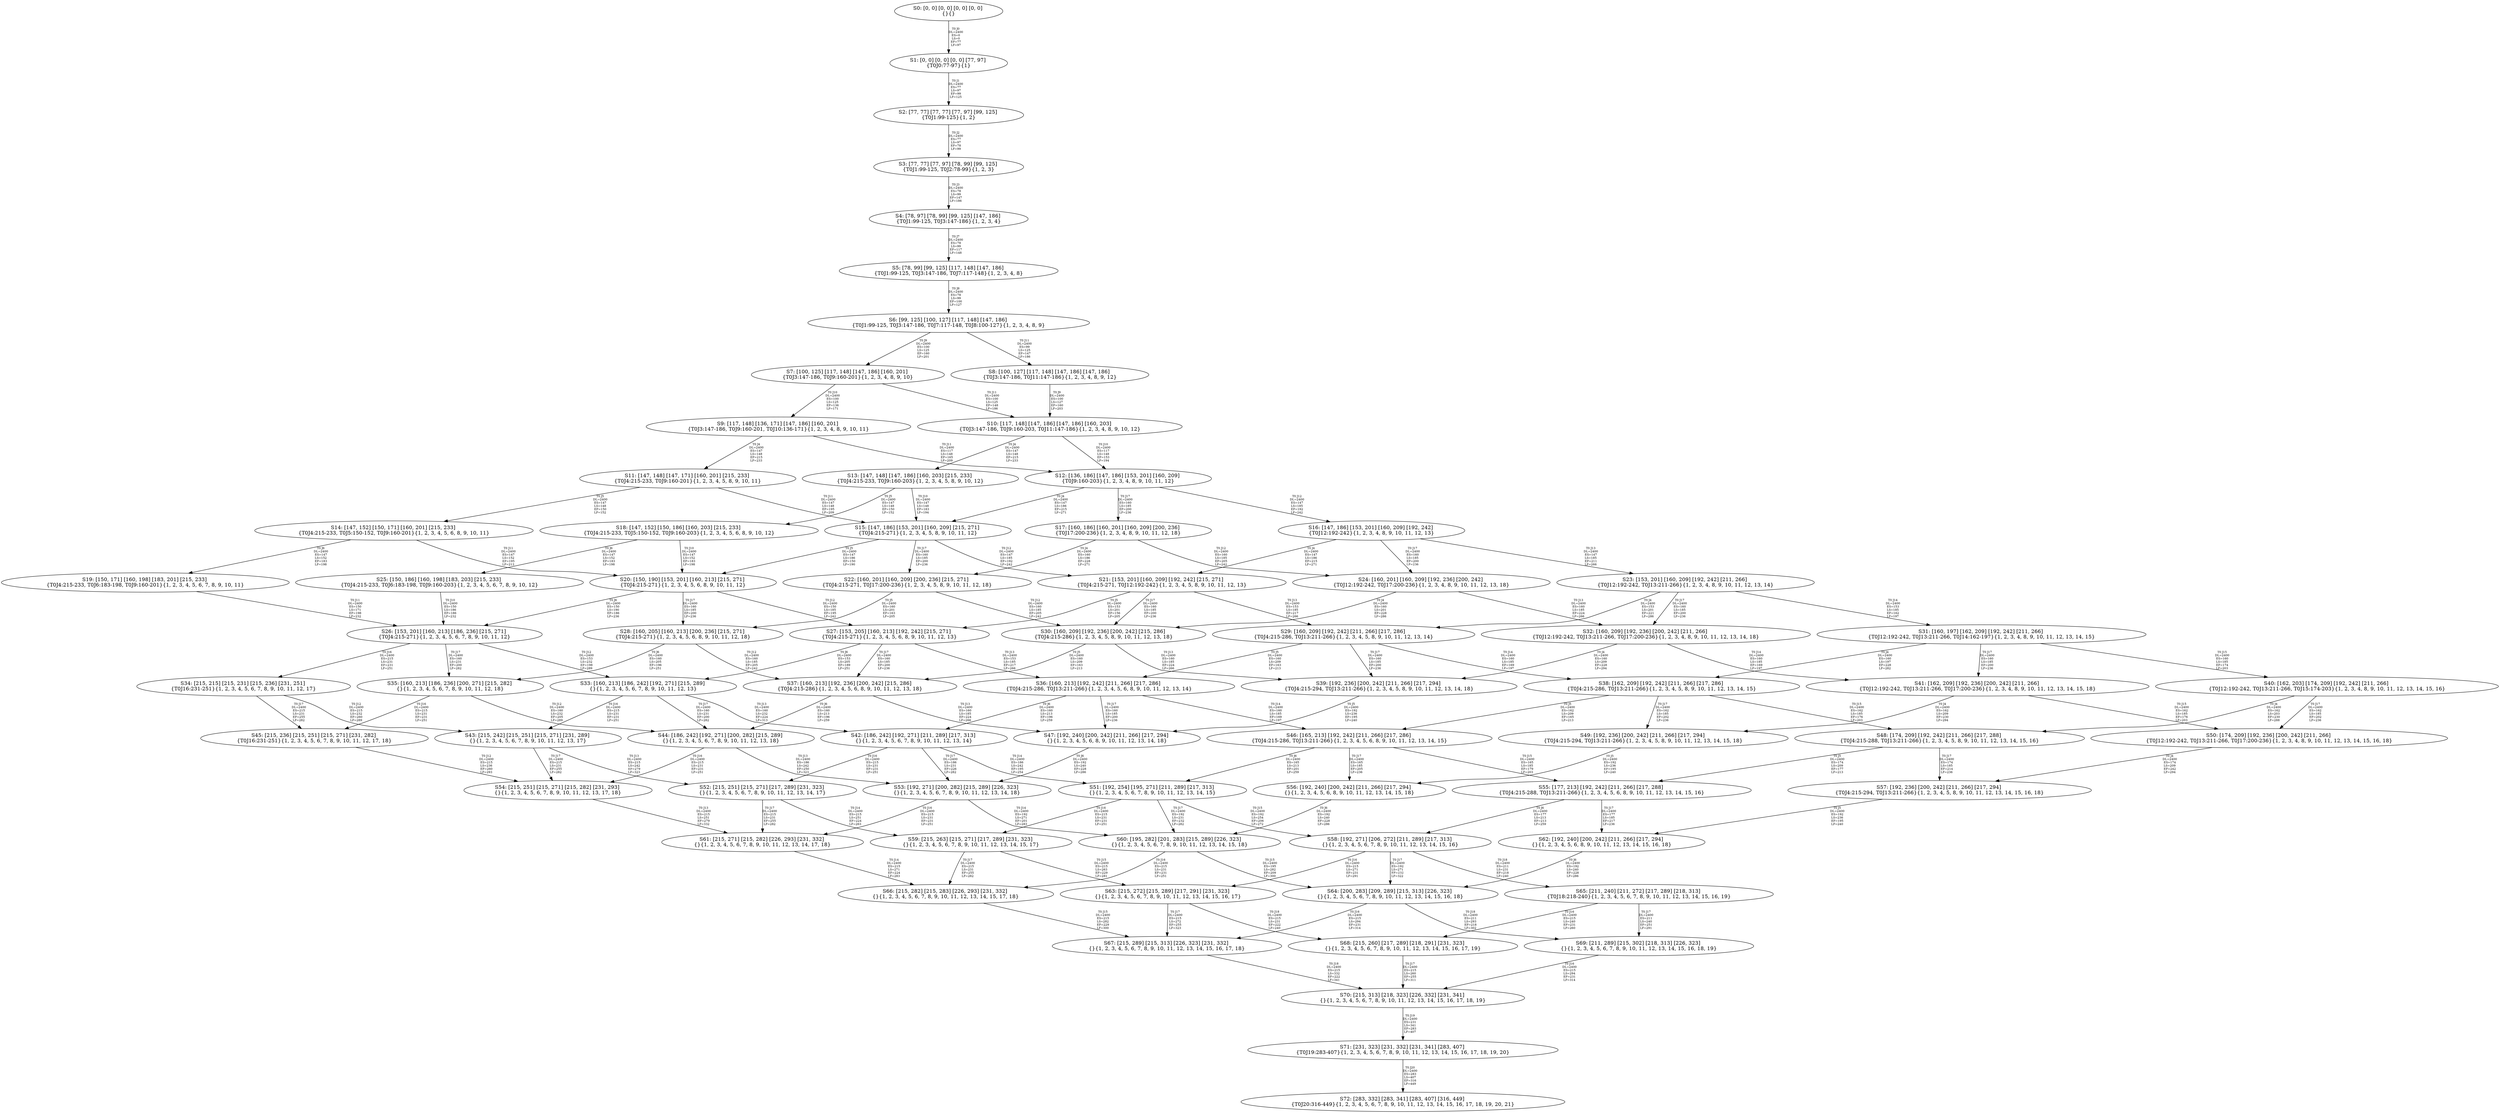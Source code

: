 digraph {
	S0[label="S0: [0, 0] [0, 0] [0, 0] [0, 0] \n{}{}"];
	S1[label="S1: [0, 0] [0, 0] [0, 0] [77, 97] \n{T0J0:77-97}{1}"];
	S2[label="S2: [77, 77] [77, 77] [77, 97] [99, 125] \n{T0J1:99-125}{1, 2}"];
	S3[label="S3: [77, 77] [77, 97] [78, 99] [99, 125] \n{T0J1:99-125, T0J2:78-99}{1, 2, 3}"];
	S4[label="S4: [78, 97] [78, 99] [99, 125] [147, 186] \n{T0J1:99-125, T0J3:147-186}{1, 2, 3, 4}"];
	S5[label="S5: [78, 99] [99, 125] [117, 148] [147, 186] \n{T0J1:99-125, T0J3:147-186, T0J7:117-148}{1, 2, 3, 4, 8}"];
	S6[label="S6: [99, 125] [100, 127] [117, 148] [147, 186] \n{T0J1:99-125, T0J3:147-186, T0J7:117-148, T0J8:100-127}{1, 2, 3, 4, 8, 9}"];
	S7[label="S7: [100, 125] [117, 148] [147, 186] [160, 201] \n{T0J3:147-186, T0J9:160-201}{1, 2, 3, 4, 8, 9, 10}"];
	S8[label="S8: [100, 127] [117, 148] [147, 186] [147, 186] \n{T0J3:147-186, T0J11:147-186}{1, 2, 3, 4, 8, 9, 12}"];
	S9[label="S9: [117, 148] [136, 171] [147, 186] [160, 201] \n{T0J3:147-186, T0J9:160-201, T0J10:136-171}{1, 2, 3, 4, 8, 9, 10, 11}"];
	S10[label="S10: [117, 148] [147, 186] [147, 186] [160, 203] \n{T0J3:147-186, T0J9:160-203, T0J11:147-186}{1, 2, 3, 4, 8, 9, 10, 12}"];
	S11[label="S11: [147, 148] [147, 171] [160, 201] [215, 233] \n{T0J4:215-233, T0J9:160-201}{1, 2, 3, 4, 5, 8, 9, 10, 11}"];
	S12[label="S12: [136, 186] [147, 186] [153, 201] [160, 209] \n{T0J9:160-203}{1, 2, 3, 4, 8, 9, 10, 11, 12}"];
	S13[label="S13: [147, 148] [147, 186] [160, 203] [215, 233] \n{T0J4:215-233, T0J9:160-203}{1, 2, 3, 4, 5, 8, 9, 10, 12}"];
	S14[label="S14: [147, 152] [150, 171] [160, 201] [215, 233] \n{T0J4:215-233, T0J5:150-152, T0J9:160-201}{1, 2, 3, 4, 5, 6, 8, 9, 10, 11}"];
	S15[label="S15: [147, 186] [153, 201] [160, 209] [215, 271] \n{T0J4:215-271}{1, 2, 3, 4, 5, 8, 9, 10, 11, 12}"];
	S16[label="S16: [147, 186] [153, 201] [160, 209] [192, 242] \n{T0J12:192-242}{1, 2, 3, 4, 8, 9, 10, 11, 12, 13}"];
	S17[label="S17: [160, 186] [160, 201] [160, 209] [200, 236] \n{T0J17:200-236}{1, 2, 3, 4, 8, 9, 10, 11, 12, 18}"];
	S18[label="S18: [147, 152] [150, 186] [160, 203] [215, 233] \n{T0J4:215-233, T0J5:150-152, T0J9:160-203}{1, 2, 3, 4, 5, 6, 8, 9, 10, 12}"];
	S19[label="S19: [150, 171] [160, 198] [183, 201] [215, 233] \n{T0J4:215-233, T0J6:183-198, T0J9:160-201}{1, 2, 3, 4, 5, 6, 7, 8, 9, 10, 11}"];
	S20[label="S20: [150, 190] [153, 201] [160, 213] [215, 271] \n{T0J4:215-271}{1, 2, 3, 4, 5, 6, 8, 9, 10, 11, 12}"];
	S21[label="S21: [153, 201] [160, 209] [192, 242] [215, 271] \n{T0J4:215-271, T0J12:192-242}{1, 2, 3, 4, 5, 8, 9, 10, 11, 12, 13}"];
	S22[label="S22: [160, 201] [160, 209] [200, 236] [215, 271] \n{T0J4:215-271, T0J17:200-236}{1, 2, 3, 4, 5, 8, 9, 10, 11, 12, 18}"];
	S23[label="S23: [153, 201] [160, 209] [192, 242] [211, 266] \n{T0J12:192-242, T0J13:211-266}{1, 2, 3, 4, 8, 9, 10, 11, 12, 13, 14}"];
	S24[label="S24: [160, 201] [160, 209] [192, 236] [200, 242] \n{T0J12:192-242, T0J17:200-236}{1, 2, 3, 4, 8, 9, 10, 11, 12, 13, 18}"];
	S25[label="S25: [150, 186] [160, 198] [183, 203] [215, 233] \n{T0J4:215-233, T0J6:183-198, T0J9:160-203}{1, 2, 3, 4, 5, 6, 7, 8, 9, 10, 12}"];
	S26[label="S26: [153, 201] [160, 213] [186, 236] [215, 271] \n{T0J4:215-271}{1, 2, 3, 4, 5, 6, 7, 8, 9, 10, 11, 12}"];
	S27[label="S27: [153, 205] [160, 213] [192, 242] [215, 271] \n{T0J4:215-271}{1, 2, 3, 4, 5, 6, 8, 9, 10, 11, 12, 13}"];
	S28[label="S28: [160, 205] [160, 213] [200, 236] [215, 271] \n{T0J4:215-271}{1, 2, 3, 4, 5, 6, 8, 9, 10, 11, 12, 18}"];
	S29[label="S29: [160, 209] [192, 242] [211, 266] [217, 286] \n{T0J4:215-286, T0J13:211-266}{1, 2, 3, 4, 5, 8, 9, 10, 11, 12, 13, 14}"];
	S30[label="S30: [160, 209] [192, 236] [200, 242] [215, 286] \n{T0J4:215-286}{1, 2, 3, 4, 5, 8, 9, 10, 11, 12, 13, 18}"];
	S31[label="S31: [160, 197] [162, 209] [192, 242] [211, 266] \n{T0J12:192-242, T0J13:211-266, T0J14:162-197}{1, 2, 3, 4, 8, 9, 10, 11, 12, 13, 14, 15}"];
	S32[label="S32: [160, 209] [192, 236] [200, 242] [211, 266] \n{T0J12:192-242, T0J13:211-266, T0J17:200-236}{1, 2, 3, 4, 8, 9, 10, 11, 12, 13, 14, 18}"];
	S33[label="S33: [160, 213] [186, 242] [192, 271] [215, 289] \n{}{1, 2, 3, 4, 5, 6, 7, 8, 9, 10, 11, 12, 13}"];
	S34[label="S34: [215, 215] [215, 231] [215, 236] [231, 251] \n{T0J16:231-251}{1, 2, 3, 4, 5, 6, 7, 8, 9, 10, 11, 12, 17}"];
	S35[label="S35: [160, 213] [186, 236] [200, 271] [215, 282] \n{}{1, 2, 3, 4, 5, 6, 7, 8, 9, 10, 11, 12, 18}"];
	S36[label="S36: [160, 213] [192, 242] [211, 266] [217, 286] \n{T0J4:215-286, T0J13:211-266}{1, 2, 3, 4, 5, 6, 8, 9, 10, 11, 12, 13, 14}"];
	S37[label="S37: [160, 213] [192, 236] [200, 242] [215, 286] \n{T0J4:215-286}{1, 2, 3, 4, 5, 6, 8, 9, 10, 11, 12, 13, 18}"];
	S38[label="S38: [162, 209] [192, 242] [211, 266] [217, 286] \n{T0J4:215-286, T0J13:211-266}{1, 2, 3, 4, 5, 8, 9, 10, 11, 12, 13, 14, 15}"];
	S39[label="S39: [192, 236] [200, 242] [211, 266] [217, 294] \n{T0J4:215-294, T0J13:211-266}{1, 2, 3, 4, 5, 8, 9, 10, 11, 12, 13, 14, 18}"];
	S40[label="S40: [162, 203] [174, 209] [192, 242] [211, 266] \n{T0J12:192-242, T0J13:211-266, T0J15:174-203}{1, 2, 3, 4, 8, 9, 10, 11, 12, 13, 14, 15, 16}"];
	S41[label="S41: [162, 209] [192, 236] [200, 242] [211, 266] \n{T0J12:192-242, T0J13:211-266, T0J17:200-236}{1, 2, 3, 4, 8, 9, 10, 11, 12, 13, 14, 15, 18}"];
	S42[label="S42: [186, 242] [192, 271] [211, 289] [217, 313] \n{}{1, 2, 3, 4, 5, 6, 7, 8, 9, 10, 11, 12, 13, 14}"];
	S43[label="S43: [215, 242] [215, 251] [215, 271] [231, 289] \n{}{1, 2, 3, 4, 5, 6, 7, 8, 9, 10, 11, 12, 13, 17}"];
	S44[label="S44: [186, 242] [192, 271] [200, 282] [215, 289] \n{}{1, 2, 3, 4, 5, 6, 7, 8, 9, 10, 11, 12, 13, 18}"];
	S45[label="S45: [215, 236] [215, 251] [215, 271] [231, 282] \n{T0J16:231-251}{1, 2, 3, 4, 5, 6, 7, 8, 9, 10, 11, 12, 17, 18}"];
	S46[label="S46: [165, 213] [192, 242] [211, 266] [217, 286] \n{T0J4:215-286, T0J13:211-266}{1, 2, 3, 4, 5, 6, 8, 9, 10, 11, 12, 13, 14, 15}"];
	S47[label="S47: [192, 240] [200, 242] [211, 266] [217, 294] \n{}{1, 2, 3, 4, 5, 6, 8, 9, 10, 11, 12, 13, 14, 18}"];
	S48[label="S48: [174, 209] [192, 242] [211, 266] [217, 288] \n{T0J4:215-288, T0J13:211-266}{1, 2, 3, 4, 5, 8, 9, 10, 11, 12, 13, 14, 15, 16}"];
	S49[label="S49: [192, 236] [200, 242] [211, 266] [217, 294] \n{T0J4:215-294, T0J13:211-266}{1, 2, 3, 4, 5, 8, 9, 10, 11, 12, 13, 14, 15, 18}"];
	S50[label="S50: [174, 209] [192, 236] [200, 242] [211, 266] \n{T0J12:192-242, T0J13:211-266, T0J17:200-236}{1, 2, 3, 4, 8, 9, 10, 11, 12, 13, 14, 15, 16, 18}"];
	S51[label="S51: [192, 254] [195, 271] [211, 289] [217, 313] \n{}{1, 2, 3, 4, 5, 6, 7, 8, 9, 10, 11, 12, 13, 14, 15}"];
	S52[label="S52: [215, 251] [215, 271] [217, 289] [231, 323] \n{}{1, 2, 3, 4, 5, 6, 7, 8, 9, 10, 11, 12, 13, 14, 17}"];
	S53[label="S53: [192, 271] [200, 282] [215, 289] [226, 323] \n{}{1, 2, 3, 4, 5, 6, 7, 8, 9, 10, 11, 12, 13, 14, 18}"];
	S54[label="S54: [215, 251] [215, 271] [215, 282] [231, 293] \n{}{1, 2, 3, 4, 5, 6, 7, 8, 9, 10, 11, 12, 13, 17, 18}"];
	S55[label="S55: [177, 213] [192, 242] [211, 266] [217, 288] \n{T0J4:215-288, T0J13:211-266}{1, 2, 3, 4, 5, 6, 8, 9, 10, 11, 12, 13, 14, 15, 16}"];
	S56[label="S56: [192, 240] [200, 242] [211, 266] [217, 294] \n{}{1, 2, 3, 4, 5, 6, 8, 9, 10, 11, 12, 13, 14, 15, 18}"];
	S57[label="S57: [192, 236] [200, 242] [211, 266] [217, 294] \n{T0J4:215-294, T0J13:211-266}{1, 2, 3, 4, 5, 8, 9, 10, 11, 12, 13, 14, 15, 16, 18}"];
	S58[label="S58: [192, 271] [206, 272] [211, 289] [217, 313] \n{}{1, 2, 3, 4, 5, 6, 7, 8, 9, 10, 11, 12, 13, 14, 15, 16}"];
	S59[label="S59: [215, 263] [215, 271] [217, 289] [231, 323] \n{}{1, 2, 3, 4, 5, 6, 7, 8, 9, 10, 11, 12, 13, 14, 15, 17}"];
	S60[label="S60: [195, 282] [201, 283] [215, 289] [226, 323] \n{}{1, 2, 3, 4, 5, 6, 7, 8, 9, 10, 11, 12, 13, 14, 15, 18}"];
	S61[label="S61: [215, 271] [215, 282] [226, 293] [231, 332] \n{}{1, 2, 3, 4, 5, 6, 7, 8, 9, 10, 11, 12, 13, 14, 17, 18}"];
	S62[label="S62: [192, 240] [200, 242] [211, 266] [217, 294] \n{}{1, 2, 3, 4, 5, 6, 8, 9, 10, 11, 12, 13, 14, 15, 16, 18}"];
	S63[label="S63: [215, 272] [215, 289] [217, 291] [231, 323] \n{}{1, 2, 3, 4, 5, 6, 7, 8, 9, 10, 11, 12, 13, 14, 15, 16, 17}"];
	S64[label="S64: [200, 283] [209, 289] [215, 313] [226, 323] \n{}{1, 2, 3, 4, 5, 6, 7, 8, 9, 10, 11, 12, 13, 14, 15, 16, 18}"];
	S65[label="S65: [211, 240] [211, 272] [217, 289] [218, 313] \n{T0J18:218-240}{1, 2, 3, 4, 5, 6, 7, 8, 9, 10, 11, 12, 13, 14, 15, 16, 19}"];
	S66[label="S66: [215, 282] [215, 283] [226, 293] [231, 332] \n{}{1, 2, 3, 4, 5, 6, 7, 8, 9, 10, 11, 12, 13, 14, 15, 17, 18}"];
	S67[label="S67: [215, 289] [215, 313] [226, 323] [231, 332] \n{}{1, 2, 3, 4, 5, 6, 7, 8, 9, 10, 11, 12, 13, 14, 15, 16, 17, 18}"];
	S68[label="S68: [215, 260] [217, 289] [218, 291] [231, 323] \n{}{1, 2, 3, 4, 5, 6, 7, 8, 9, 10, 11, 12, 13, 14, 15, 16, 17, 19}"];
	S69[label="S69: [211, 289] [215, 302] [218, 313] [226, 323] \n{}{1, 2, 3, 4, 5, 6, 7, 8, 9, 10, 11, 12, 13, 14, 15, 16, 18, 19}"];
	S70[label="S70: [215, 313] [218, 323] [226, 332] [231, 341] \n{}{1, 2, 3, 4, 5, 6, 7, 8, 9, 10, 11, 12, 13, 14, 15, 16, 17, 18, 19}"];
	S71[label="S71: [231, 323] [231, 332] [231, 341] [283, 407] \n{T0J19:283-407}{1, 2, 3, 4, 5, 6, 7, 8, 9, 10, 11, 12, 13, 14, 15, 16, 17, 18, 19, 20}"];
	S72[label="S72: [283, 332] [283, 341] [283, 407] [316, 449] \n{T0J20:316-449}{1, 2, 3, 4, 5, 6, 7, 8, 9, 10, 11, 12, 13, 14, 15, 16, 17, 18, 19, 20, 21}"];
	S0 -> S1[label="T0 J0\nDL=2400\nES=0\nLS=0\nEF=77\nLF=97",fontsize=8];
	S1 -> S2[label="T0 J1\nDL=2400\nES=77\nLS=97\nEF=99\nLF=125",fontsize=8];
	S2 -> S3[label="T0 J2\nDL=2400\nES=77\nLS=97\nEF=78\nLF=99",fontsize=8];
	S3 -> S4[label="T0 J3\nDL=2400\nES=78\nLS=99\nEF=147\nLF=186",fontsize=8];
	S4 -> S5[label="T0 J7\nDL=2400\nES=78\nLS=99\nEF=117\nLF=148",fontsize=8];
	S5 -> S6[label="T0 J8\nDL=2400\nES=78\nLS=99\nEF=100\nLF=127",fontsize=8];
	S6 -> S7[label="T0 J9\nDL=2400\nES=100\nLS=125\nEF=160\nLF=201",fontsize=8];
	S6 -> S8[label="T0 J11\nDL=2400\nES=99\nLS=125\nEF=147\nLF=186",fontsize=8];
	S7 -> S9[label="T0 J10\nDL=2400\nES=100\nLS=125\nEF=136\nLF=171",fontsize=8];
	S7 -> S10[label="T0 J11\nDL=2400\nES=100\nLS=125\nEF=148\nLF=186",fontsize=8];
	S8 -> S10[label="T0 J9\nDL=2400\nES=100\nLS=127\nEF=160\nLF=203",fontsize=8];
	S9 -> S11[label="T0 J4\nDL=2400\nES=147\nLS=148\nEF=215\nLF=233",fontsize=8];
	S9 -> S12[label="T0 J11\nDL=2400\nES=117\nLS=148\nEF=165\nLF=209",fontsize=8];
	S10 -> S13[label="T0 J4\nDL=2400\nES=147\nLS=148\nEF=215\nLF=233",fontsize=8];
	S10 -> S12[label="T0 J10\nDL=2400\nES=117\nLS=148\nEF=153\nLF=194",fontsize=8];
	S11 -> S14[label="T0 J5\nDL=2400\nES=147\nLS=148\nEF=150\nLF=152",fontsize=8];
	S11 -> S15[label="T0 J11\nDL=2400\nES=147\nLS=148\nEF=195\nLF=209",fontsize=8];
	S12 -> S15[label="T0 J4\nDL=2400\nES=147\nLS=186\nEF=215\nLF=271",fontsize=8];
	S12 -> S16[label="T0 J12\nDL=2400\nES=147\nLS=185\nEF=192\nLF=242",fontsize=8];
	S12 -> S17[label="T0 J17\nDL=2400\nES=160\nLS=185\nEF=200\nLF=236",fontsize=8];
	S13 -> S18[label="T0 J5\nDL=2400\nES=147\nLS=148\nEF=150\nLF=152",fontsize=8];
	S13 -> S15[label="T0 J10\nDL=2400\nES=147\nLS=148\nEF=183\nLF=194",fontsize=8];
	S14 -> S19[label="T0 J6\nDL=2400\nES=147\nLS=152\nEF=183\nLF=198",fontsize=8];
	S14 -> S20[label="T0 J11\nDL=2400\nES=147\nLS=152\nEF=195\nLF=213",fontsize=8];
	S15 -> S20[label="T0 J5\nDL=2400\nES=147\nLS=186\nEF=150\nLF=190",fontsize=8];
	S15 -> S21[label="T0 J12\nDL=2400\nES=147\nLS=185\nEF=192\nLF=242",fontsize=8];
	S15 -> S22[label="T0 J17\nDL=2400\nES=160\nLS=185\nEF=200\nLF=236",fontsize=8];
	S16 -> S21[label="T0 J4\nDL=2400\nES=147\nLS=186\nEF=215\nLF=271",fontsize=8];
	S16 -> S23[label="T0 J13\nDL=2400\nES=147\nLS=185\nEF=211\nLF=266",fontsize=8];
	S16 -> S24[label="T0 J17\nDL=2400\nES=160\nLS=185\nEF=200\nLF=236",fontsize=8];
	S17 -> S22[label="T0 J4\nDL=2400\nES=160\nLS=186\nEF=228\nLF=271",fontsize=8];
	S17 -> S24[label="T0 J12\nDL=2400\nES=160\nLS=185\nEF=205\nLF=242",fontsize=8];
	S18 -> S25[label="T0 J6\nDL=2400\nES=147\nLS=152\nEF=183\nLF=198",fontsize=8];
	S18 -> S20[label="T0 J10\nDL=2400\nES=147\nLS=152\nEF=183\nLF=198",fontsize=8];
	S19 -> S26[label="T0 J11\nDL=2400\nES=150\nLS=171\nEF=198\nLF=232",fontsize=8];
	S20 -> S26[label="T0 J6\nDL=2400\nES=150\nLS=190\nEF=186\nLF=236",fontsize=8];
	S20 -> S27[label="T0 J12\nDL=2400\nES=150\nLS=185\nEF=195\nLF=242",fontsize=8];
	S20 -> S28[label="T0 J17\nDL=2400\nES=160\nLS=185\nEF=200\nLF=236",fontsize=8];
	S21 -> S27[label="T0 J5\nDL=2400\nES=153\nLS=201\nEF=156\nLF=205",fontsize=8];
	S21 -> S29[label="T0 J13\nDL=2400\nES=153\nLS=185\nEF=217\nLF=266",fontsize=8];
	S21 -> S30[label="T0 J17\nDL=2400\nES=160\nLS=185\nEF=200\nLF=236",fontsize=8];
	S22 -> S28[label="T0 J5\nDL=2400\nES=160\nLS=201\nEF=163\nLF=205",fontsize=8];
	S22 -> S30[label="T0 J12\nDL=2400\nES=160\nLS=185\nEF=205\nLF=242",fontsize=8];
	S23 -> S29[label="T0 J4\nDL=2400\nES=153\nLS=201\nEF=221\nLF=286",fontsize=8];
	S23 -> S31[label="T0 J14\nDL=2400\nES=153\nLS=185\nEF=162\nLF=197",fontsize=8];
	S23 -> S32[label="T0 J17\nDL=2400\nES=160\nLS=185\nEF=200\nLF=236",fontsize=8];
	S24 -> S30[label="T0 J4\nDL=2400\nES=160\nLS=201\nEF=228\nLF=286",fontsize=8];
	S24 -> S32[label="T0 J13\nDL=2400\nES=160\nLS=185\nEF=224\nLF=266",fontsize=8];
	S25 -> S26[label="T0 J10\nDL=2400\nES=150\nLS=186\nEF=186\nLF=232",fontsize=8];
	S26 -> S33[label="T0 J12\nDL=2400\nES=153\nLS=232\nEF=198\nLF=289",fontsize=8];
	S26 -> S34[label="T0 J16\nDL=2400\nES=215\nLS=231\nEF=231\nLF=251",fontsize=8];
	S26 -> S35[label="T0 J17\nDL=2400\nES=160\nLS=231\nEF=200\nLF=282",fontsize=8];
	S27 -> S33[label="T0 J6\nDL=2400\nES=153\nLS=205\nEF=189\nLF=251",fontsize=8];
	S27 -> S36[label="T0 J13\nDL=2400\nES=153\nLS=185\nEF=217\nLF=266",fontsize=8];
	S27 -> S37[label="T0 J17\nDL=2400\nES=160\nLS=185\nEF=200\nLF=236",fontsize=8];
	S28 -> S35[label="T0 J6\nDL=2400\nES=160\nLS=205\nEF=196\nLF=251",fontsize=8];
	S28 -> S37[label="T0 J12\nDL=2400\nES=160\nLS=185\nEF=205\nLF=242",fontsize=8];
	S29 -> S36[label="T0 J5\nDL=2400\nES=160\nLS=209\nEF=163\nLF=213",fontsize=8];
	S29 -> S38[label="T0 J14\nDL=2400\nES=160\nLS=185\nEF=169\nLF=197",fontsize=8];
	S29 -> S39[label="T0 J17\nDL=2400\nES=160\nLS=185\nEF=200\nLF=236",fontsize=8];
	S30 -> S37[label="T0 J5\nDL=2400\nES=160\nLS=209\nEF=163\nLF=213",fontsize=8];
	S30 -> S39[label="T0 J13\nDL=2400\nES=160\nLS=185\nEF=224\nLF=266",fontsize=8];
	S31 -> S38[label="T0 J4\nDL=2400\nES=160\nLS=197\nEF=228\nLF=282",fontsize=8];
	S31 -> S40[label="T0 J15\nDL=2400\nES=160\nLS=185\nEF=174\nLF=203",fontsize=8];
	S31 -> S41[label="T0 J17\nDL=2400\nES=160\nLS=185\nEF=200\nLF=236",fontsize=8];
	S32 -> S39[label="T0 J4\nDL=2400\nES=160\nLS=209\nEF=228\nLF=294",fontsize=8];
	S32 -> S41[label="T0 J14\nDL=2400\nES=160\nLS=185\nEF=169\nLF=197",fontsize=8];
	S33 -> S42[label="T0 J13\nDL=2400\nES=160\nLS=232\nEF=224\nLF=313",fontsize=8];
	S33 -> S43[label="T0 J16\nDL=2400\nES=215\nLS=231\nEF=231\nLF=251",fontsize=8];
	S33 -> S44[label="T0 J17\nDL=2400\nES=160\nLS=231\nEF=200\nLF=282",fontsize=8];
	S34 -> S43[label="T0 J12\nDL=2400\nES=215\nLS=232\nEF=260\nLF=289",fontsize=8];
	S34 -> S45[label="T0 J17\nDL=2400\nES=215\nLS=231\nEF=255\nLF=282",fontsize=8];
	S35 -> S44[label="T0 J12\nDL=2400\nES=160\nLS=232\nEF=205\nLF=289",fontsize=8];
	S35 -> S45[label="T0 J16\nDL=2400\nES=215\nLS=231\nEF=231\nLF=251",fontsize=8];
	S36 -> S42[label="T0 J6\nDL=2400\nES=160\nLS=213\nEF=196\nLF=259",fontsize=8];
	S36 -> S46[label="T0 J14\nDL=2400\nES=160\nLS=185\nEF=169\nLF=197",fontsize=8];
	S36 -> S47[label="T0 J17\nDL=2400\nES=160\nLS=185\nEF=200\nLF=236",fontsize=8];
	S37 -> S44[label="T0 J6\nDL=2400\nES=160\nLS=213\nEF=196\nLF=259",fontsize=8];
	S37 -> S47[label="T0 J13\nDL=2400\nES=160\nLS=185\nEF=224\nLF=266",fontsize=8];
	S38 -> S46[label="T0 J5\nDL=2400\nES=162\nLS=209\nEF=165\nLF=213",fontsize=8];
	S38 -> S48[label="T0 J15\nDL=2400\nES=162\nLS=185\nEF=176\nLF=203",fontsize=8];
	S38 -> S49[label="T0 J17\nDL=2400\nES=162\nLS=185\nEF=202\nLF=236",fontsize=8];
	S39 -> S47[label="T0 J5\nDL=2400\nES=192\nLS=236\nEF=195\nLF=240",fontsize=8];
	S40 -> S48[label="T0 J4\nDL=2400\nES=162\nLS=203\nEF=230\nLF=288",fontsize=8];
	S40 -> S50[label="T0 J17\nDL=2400\nES=162\nLS=185\nEF=202\nLF=236",fontsize=8];
	S41 -> S49[label="T0 J4\nDL=2400\nES=162\nLS=209\nEF=230\nLF=294",fontsize=8];
	S41 -> S50[label="T0 J15\nDL=2400\nES=162\nLS=185\nEF=176\nLF=203",fontsize=8];
	S42 -> S51[label="T0 J14\nDL=2400\nES=186\nLS=242\nEF=195\nLF=254",fontsize=8];
	S42 -> S52[label="T0 J16\nDL=2400\nES=215\nLS=231\nEF=231\nLF=251",fontsize=8];
	S42 -> S53[label="T0 J17\nDL=2400\nES=186\nLS=231\nEF=226\nLF=282",fontsize=8];
	S43 -> S52[label="T0 J13\nDL=2400\nES=215\nLS=242\nEF=279\nLF=323",fontsize=8];
	S43 -> S54[label="T0 J17\nDL=2400\nES=215\nLS=231\nEF=255\nLF=282",fontsize=8];
	S44 -> S53[label="T0 J13\nDL=2400\nES=186\nLS=242\nEF=250\nLF=323",fontsize=8];
	S44 -> S54[label="T0 J16\nDL=2400\nES=215\nLS=231\nEF=231\nLF=251",fontsize=8];
	S45 -> S54[label="T0 J12\nDL=2400\nES=215\nLS=236\nEF=260\nLF=293",fontsize=8];
	S46 -> S51[label="T0 J6\nDL=2400\nES=165\nLS=213\nEF=201\nLF=259",fontsize=8];
	S46 -> S55[label="T0 J15\nDL=2400\nES=165\nLS=185\nEF=179\nLF=203",fontsize=8];
	S46 -> S56[label="T0 J17\nDL=2400\nES=165\nLS=185\nEF=205\nLF=236",fontsize=8];
	S47 -> S53[label="T0 J6\nDL=2400\nES=192\nLS=240\nEF=228\nLF=286",fontsize=8];
	S48 -> S55[label="T0 J5\nDL=2400\nES=174\nLS=209\nEF=177\nLF=213",fontsize=8];
	S48 -> S57[label="T0 J17\nDL=2400\nES=174\nLS=185\nEF=214\nLF=236",fontsize=8];
	S49 -> S56[label="T0 J5\nDL=2400\nES=192\nLS=236\nEF=195\nLF=240",fontsize=8];
	S50 -> S57[label="T0 J4\nDL=2400\nES=174\nLS=209\nEF=242\nLF=294",fontsize=8];
	S51 -> S58[label="T0 J15\nDL=2400\nES=192\nLS=254\nEF=206\nLF=272",fontsize=8];
	S51 -> S59[label="T0 J16\nDL=2400\nES=215\nLS=231\nEF=231\nLF=251",fontsize=8];
	S51 -> S60[label="T0 J17\nDL=2400\nES=192\nLS=231\nEF=232\nLF=282",fontsize=8];
	S52 -> S59[label="T0 J14\nDL=2400\nES=215\nLS=251\nEF=224\nLF=263",fontsize=8];
	S52 -> S61[label="T0 J17\nDL=2400\nES=215\nLS=231\nEF=255\nLF=282",fontsize=8];
	S53 -> S60[label="T0 J14\nDL=2400\nES=192\nLS=271\nEF=201\nLF=283",fontsize=8];
	S53 -> S61[label="T0 J16\nDL=2400\nES=215\nLS=231\nEF=231\nLF=251",fontsize=8];
	S54 -> S61[label="T0 J13\nDL=2400\nES=215\nLS=251\nEF=279\nLF=332",fontsize=8];
	S55 -> S58[label="T0 J6\nDL=2400\nES=177\nLS=213\nEF=213\nLF=259",fontsize=8];
	S55 -> S62[label="T0 J17\nDL=2400\nES=177\nLS=185\nEF=217\nLF=236",fontsize=8];
	S56 -> S60[label="T0 J6\nDL=2400\nES=192\nLS=240\nEF=228\nLF=286",fontsize=8];
	S57 -> S62[label="T0 J5\nDL=2400\nES=192\nLS=236\nEF=195\nLF=240",fontsize=8];
	S58 -> S63[label="T0 J16\nDL=2400\nES=215\nLS=271\nEF=231\nLF=291",fontsize=8];
	S58 -> S64[label="T0 J17\nDL=2400\nES=192\nLS=271\nEF=232\nLF=322",fontsize=8];
	S58 -> S65[label="T0 J18\nDL=2400\nES=211\nLS=231\nEF=218\nLF=240",fontsize=8];
	S59 -> S63[label="T0 J15\nDL=2400\nES=215\nLS=263\nEF=229\nLF=281",fontsize=8];
	S59 -> S66[label="T0 J17\nDL=2400\nES=215\nLS=231\nEF=255\nLF=282",fontsize=8];
	S60 -> S64[label="T0 J15\nDL=2400\nES=195\nLS=282\nEF=209\nLF=300",fontsize=8];
	S60 -> S66[label="T0 J16\nDL=2400\nES=215\nLS=231\nEF=231\nLF=251",fontsize=8];
	S61 -> S66[label="T0 J14\nDL=2400\nES=215\nLS=271\nEF=224\nLF=283",fontsize=8];
	S62 -> S64[label="T0 J6\nDL=2400\nES=192\nLS=240\nEF=228\nLF=286",fontsize=8];
	S63 -> S67[label="T0 J17\nDL=2400\nES=215\nLS=272\nEF=255\nLF=323",fontsize=8];
	S63 -> S68[label="T0 J18\nDL=2400\nES=215\nLS=231\nEF=222\nLF=240",fontsize=8];
	S64 -> S67[label="T0 J16\nDL=2400\nES=215\nLS=294\nEF=231\nLF=314",fontsize=8];
	S64 -> S69[label="T0 J18\nDL=2400\nES=211\nLS=293\nEF=218\nLF=302",fontsize=8];
	S65 -> S68[label="T0 J16\nDL=2400\nES=215\nLS=240\nEF=231\nLF=260",fontsize=8];
	S65 -> S69[label="T0 J17\nDL=2400\nES=211\nLS=240\nEF=251\nLF=291",fontsize=8];
	S66 -> S67[label="T0 J15\nDL=2400\nES=215\nLS=282\nEF=229\nLF=300",fontsize=8];
	S67 -> S70[label="T0 J18\nDL=2400\nES=215\nLS=332\nEF=222\nLF=341",fontsize=8];
	S68 -> S70[label="T0 J17\nDL=2400\nES=215\nLS=260\nEF=255\nLF=311",fontsize=8];
	S69 -> S70[label="T0 J16\nDL=2400\nES=215\nLS=294\nEF=231\nLF=314",fontsize=8];
	S70 -> S71[label="T0 J19\nDL=2400\nES=231\nLS=341\nEF=283\nLF=407",fontsize=8];
	S71 -> S72[label="T0 J20\nDL=2400\nES=283\nLS=407\nEF=316\nLF=449",fontsize=8];
}
